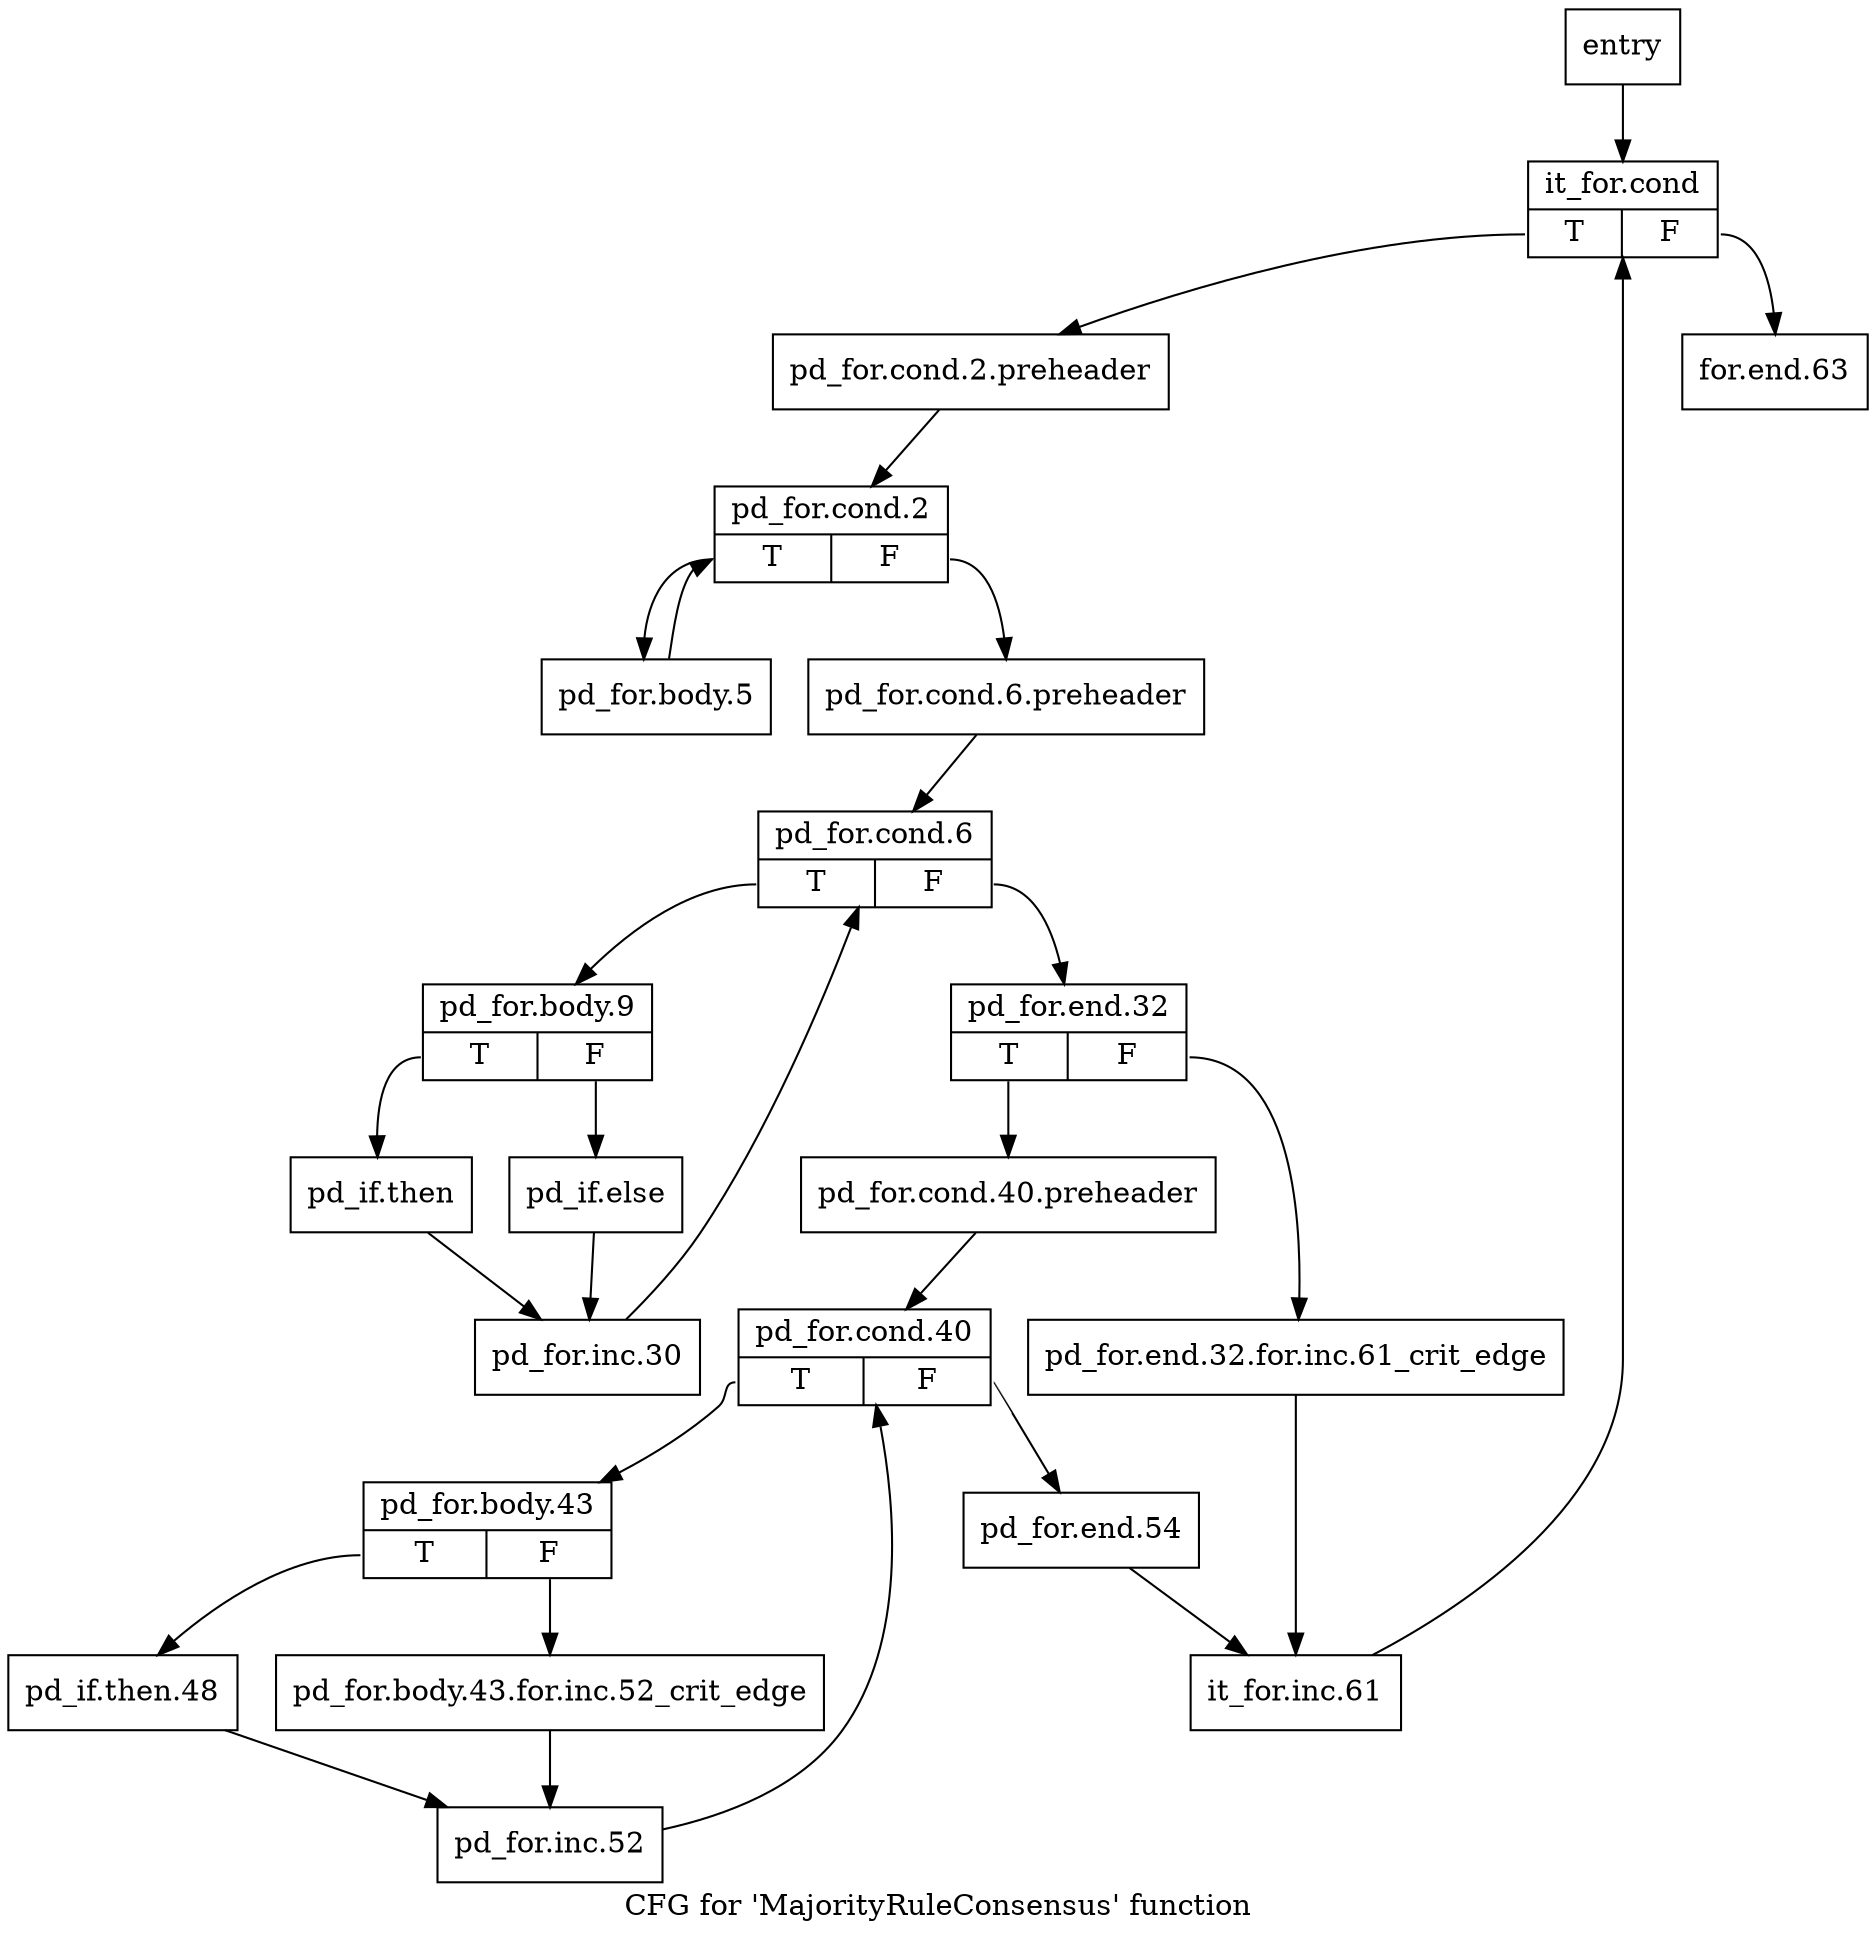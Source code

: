 digraph "CFG for 'MajorityRuleConsensus' function" {
	label="CFG for 'MajorityRuleConsensus' function";

	Node0x2bcac80 [shape=record,label="{entry}"];
	Node0x2bcac80 -> Node0x2bcacd0;
	Node0x2bcacd0 [shape=record,label="{it_for.cond|{<s0>T|<s1>F}}"];
	Node0x2bcacd0:s0 -> Node0x2bcad20;
	Node0x2bcacd0:s1 -> Node0x2bcb310;
	Node0x2bcad20 [shape=record,label="{pd_for.cond.2.preheader}"];
	Node0x2bcad20 -> Node0x2bcad70;
	Node0x2bcad70 [shape=record,label="{pd_for.cond.2|{<s0>T|<s1>F}}"];
	Node0x2bcad70:s0 -> Node0x2bcae10;
	Node0x2bcad70:s1 -> Node0x2bcadc0;
	Node0x2bcadc0 [shape=record,label="{pd_for.cond.6.preheader}"];
	Node0x2bcadc0 -> Node0x2bcae60;
	Node0x2bcae10 [shape=record,label="{pd_for.body.5}"];
	Node0x2bcae10 -> Node0x2bcad70;
	Node0x2bcae60 [shape=record,label="{pd_for.cond.6|{<s0>T|<s1>F}}"];
	Node0x2bcae60:s0 -> Node0x2bcaeb0;
	Node0x2bcae60:s1 -> Node0x2bcaff0;
	Node0x2bcaeb0 [shape=record,label="{pd_for.body.9|{<s0>T|<s1>F}}"];
	Node0x2bcaeb0:s0 -> Node0x2bcaf00;
	Node0x2bcaeb0:s1 -> Node0x2bcaf50;
	Node0x2bcaf00 [shape=record,label="{pd_if.then}"];
	Node0x2bcaf00 -> Node0x2bcafa0;
	Node0x2bcaf50 [shape=record,label="{pd_if.else}"];
	Node0x2bcaf50 -> Node0x2bcafa0;
	Node0x2bcafa0 [shape=record,label="{pd_for.inc.30}"];
	Node0x2bcafa0 -> Node0x2bcae60;
	Node0x2bcaff0 [shape=record,label="{pd_for.end.32|{<s0>T|<s1>F}}"];
	Node0x2bcaff0:s0 -> Node0x2bcb090;
	Node0x2bcaff0:s1 -> Node0x2bcb040;
	Node0x2bcb040 [shape=record,label="{pd_for.end.32.for.inc.61_crit_edge}"];
	Node0x2bcb040 -> Node0x2bcb2c0;
	Node0x2bcb090 [shape=record,label="{pd_for.cond.40.preheader}"];
	Node0x2bcb090 -> Node0x2bcb0e0;
	Node0x2bcb0e0 [shape=record,label="{pd_for.cond.40|{<s0>T|<s1>F}}"];
	Node0x2bcb0e0:s0 -> Node0x2bcb130;
	Node0x2bcb0e0:s1 -> Node0x2bcb270;
	Node0x2bcb130 [shape=record,label="{pd_for.body.43|{<s0>T|<s1>F}}"];
	Node0x2bcb130:s0 -> Node0x2bcb1d0;
	Node0x2bcb130:s1 -> Node0x2bcb180;
	Node0x2bcb180 [shape=record,label="{pd_for.body.43.for.inc.52_crit_edge}"];
	Node0x2bcb180 -> Node0x2bcb220;
	Node0x2bcb1d0 [shape=record,label="{pd_if.then.48}"];
	Node0x2bcb1d0 -> Node0x2bcb220;
	Node0x2bcb220 [shape=record,label="{pd_for.inc.52}"];
	Node0x2bcb220 -> Node0x2bcb0e0;
	Node0x2bcb270 [shape=record,label="{pd_for.end.54}"];
	Node0x2bcb270 -> Node0x2bcb2c0;
	Node0x2bcb2c0 [shape=record,label="{it_for.inc.61}"];
	Node0x2bcb2c0 -> Node0x2bcacd0;
	Node0x2bcb310 [shape=record,label="{for.end.63}"];
}
